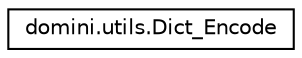 digraph "Graphical Class Hierarchy"
{
  edge [fontname="Helvetica",fontsize="10",labelfontname="Helvetica",labelfontsize="10"];
  node [fontname="Helvetica",fontsize="10",shape=record];
  rankdir="LR";
  Node0 [label="domini.utils.Dict_Encode",height=0.2,width=0.4,color="black", fillcolor="white", style="filled",URL="$classdomini_1_1utils_1_1Dict__Encode.html",tooltip="Diccionari (amb els mètodes corresponents) emprat per a la compressió. "];
}
